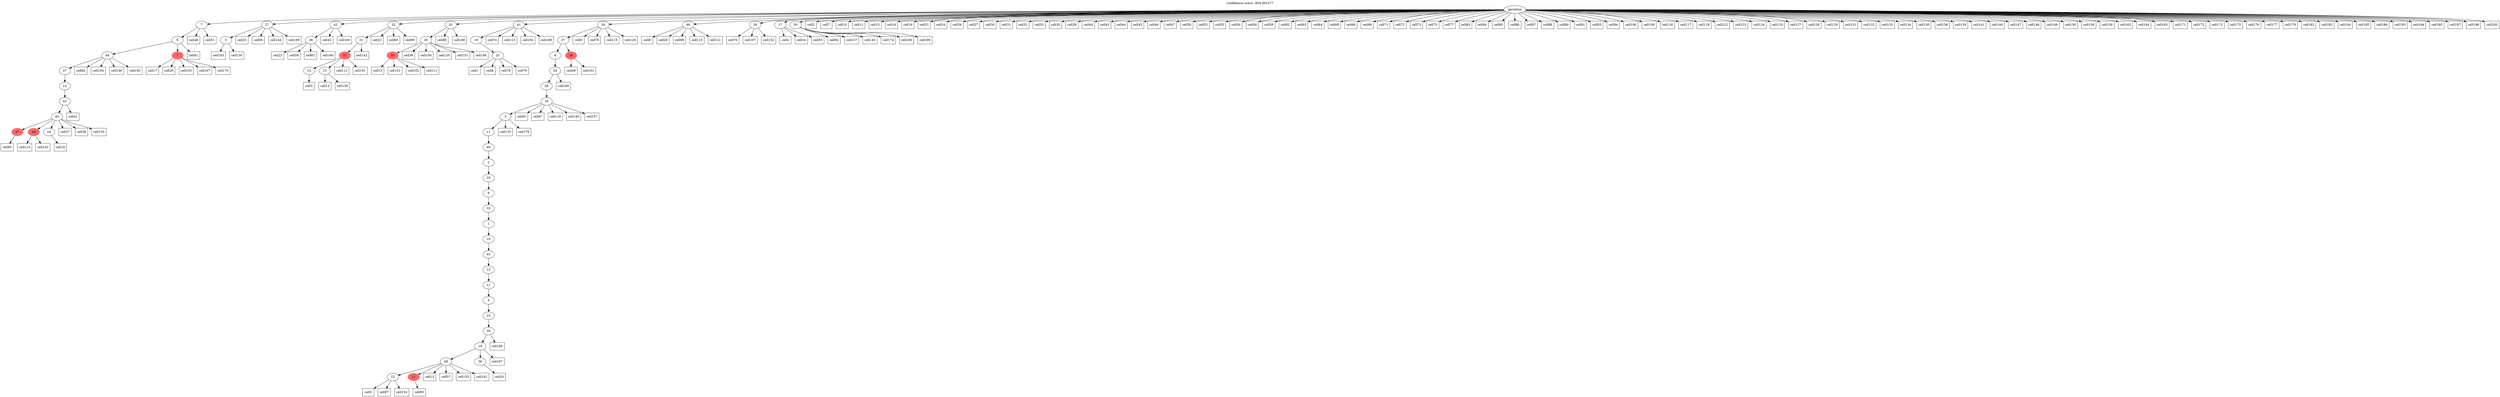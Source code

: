 digraph g {
	"53" -> "54";
	"54" [color=indianred1, style=filled, label="47"];
	"53" -> "55";
	"55" [color=indianred1, style=filled, label="44"];
	"53" -> "56";
	"56" [label="24"];
	"52" -> "53";
	"53" [label="40"];
	"51" -> "52";
	"52" [label="43"];
	"50" -> "51";
	"51" [label="14"];
	"49" -> "50";
	"50" [label="47"];
	"48" -> "49";
	"49" [label="44"];
	"48" -> "57";
	"57" [color=indianred1, style=filled, label="7"];
	"47" -> "48";
	"48" [label="6"];
	"45" -> "46";
	"46" [label="5"];
	"40" -> "41";
	"41" [label="38"];
	"36" -> "37";
	"37" [label="12"];
	"36" -> "38";
	"38" [label="15"];
	"35" -> "36";
	"36" [color=indianred1, style=filled, label="32"];
	"34" -> "35";
	"35" [label="31"];
	"32" -> "33";
	"33" [color=indianred1, style=filled, label="35"];
	"31" -> "32";
	"32" [label="30"];
	"29" -> "30";
	"30" [label="25"];
	"28" -> "29";
	"29" [label="19"];
	"23" -> "24";
	"24" [label="22"];
	"23" -> "25";
	"25" [color=indianred1, style=filled, label="11"];
	"22" -> "23";
	"23" [label="48"];
	"22" -> "26";
	"26" [label="36"];
	"21" -> "22";
	"22" [label="18"];
	"20" -> "21";
	"21" [label="29"];
	"19" -> "20";
	"20" [label="23"];
	"18" -> "19";
	"19" [label="4"];
	"17" -> "18";
	"18" [label="21"];
	"16" -> "17";
	"17" [label="13"];
	"15" -> "16";
	"16" [label="45"];
	"14" -> "15";
	"15" [label="10"];
	"13" -> "14";
	"14" [label="1"];
	"12" -> "13";
	"13" [label="33"];
	"11" -> "12";
	"12" [label="9"];
	"10" -> "11";
	"11" [label="20"];
	"9" -> "10";
	"10" [label="2"];
	"8" -> "9";
	"9" [label="49"];
	"7" -> "8";
	"8" [label="11"];
	"6" -> "7";
	"7" [label="3"];
	"5" -> "6";
	"6" [label="16"];
	"4" -> "5";
	"5" [label="28"];
	"3" -> "4";
	"4" [label="34"];
	"2" -> "3";
	"3" [label="8"];
	"2" -> "27";
	"27" [color=indianred1, style=filled, label="26"];
	"1" -> "2";
	"2" [label="37"];
	"0" -> "1";
	"1" [label="26"];
	"0" -> "28";
	"28" [label="41"];
	"0" -> "31";
	"31" [label="35"];
	"0" -> "34";
	"34" [label="32"];
	"0" -> "39";
	"39" [label="46"];
	"0" -> "40";
	"40" [label="42"];
	"0" -> "42";
	"42" [label="39"];
	"0" -> "43";
	"43" [label="17"];
	"0" -> "44";
	"44" [label="50"];
	"0" -> "45";
	"45" [label="27"];
	"0" -> "47";
	"47" [label="7"];
	"0" [label="germline"];
	"30" -> "cell1";
	"cell1" [shape=box];
	"0" -> "cell2";
	"cell2" [shape=box];
	"37" -> "cell3";
	"cell3" [shape=box];
	"43" -> "cell4";
	"cell4" [shape=box];
	"24" -> "cell5";
	"cell5" [shape=box];
	"30" -> "cell6";
	"cell6" [shape=box];
	"0" -> "cell7";
	"cell7" [shape=box];
	"39" -> "cell8";
	"cell8" [shape=box];
	"1" -> "cell9";
	"cell9" [shape=box];
	"0" -> "cell10";
	"cell10" [shape=box];
	"0" -> "cell11";
	"cell11" [shape=box];
	"23" -> "cell12";
	"cell12" [shape=box];
	"33" -> "cell13";
	"cell13" [shape=box];
	"38" -> "cell14";
	"cell14" [shape=box];
	"0" -> "cell15";
	"cell15" [shape=box];
	"0" -> "cell16";
	"cell16" [shape=box];
	"57" -> "cell17";
	"cell17" [shape=box];
	"56" -> "cell18";
	"cell18" [shape=box];
	"0" -> "cell19";
	"cell19" [shape=box];
	"26" -> "cell20";
	"cell20" [shape=box];
	"0" -> "cell21";
	"cell21" [shape=box];
	"41" -> "cell22";
	"cell22" [shape=box];
	"34" -> "cell23";
	"cell23" [shape=box];
	"0" -> "cell24";
	"cell24" [shape=box];
	"45" -> "cell25";
	"cell25" [shape=box];
	"0" -> "cell26";
	"cell26" [shape=box];
	"0" -> "cell27";
	"cell27" [shape=box];
	"39" -> "cell28";
	"cell28" [shape=box];
	"57" -> "cell29";
	"cell29" [shape=box];
	"0" -> "cell30";
	"cell30" [shape=box];
	"0" -> "cell31";
	"cell31" [shape=box];
	"0" -> "cell32";
	"cell32" [shape=box];
	"0" -> "cell33";
	"cell33" [shape=box];
	"43" -> "cell34";
	"cell34" [shape=box];
	"0" -> "cell35";
	"cell35" [shape=box];
	"32" -> "cell36";
	"cell36" [shape=box];
	"53" -> "cell37";
	"cell37" [shape=box];
	"0" -> "cell38";
	"cell38" [shape=box];
	"53" -> "cell39";
	"cell39" [shape=box];
	"0" -> "cell40";
	"cell40" [shape=box];
	"52" -> "cell41";
	"cell41" [shape=box];
	"40" -> "cell42";
	"cell42" [shape=box];
	"0" -> "cell43";
	"cell43" [shape=box];
	"0" -> "cell44";
	"cell44" [shape=box];
	"0" -> "cell45";
	"cell45" [shape=box];
	"0" -> "cell46";
	"cell46" [shape=box];
	"0" -> "cell47";
	"cell47" [shape=box];
	"47" -> "cell48";
	"cell48" [shape=box];
	"27" -> "cell49";
	"cell49" [shape=box];
	"0" -> "cell50";
	"cell50" [shape=box];
	"47" -> "cell51";
	"cell51" [shape=box];
	"0" -> "cell52";
	"cell52" [shape=box];
	"0" -> "cell53";
	"cell53" [shape=box];
	"0" -> "cell54";
	"cell54" [shape=box];
	"43" -> "cell55";
	"cell55" [shape=box];
	"0" -> "cell56";
	"cell56" [shape=box];
	"23" -> "cell57";
	"cell57" [shape=box];
	"41" -> "cell58";
	"cell58" [shape=box];
	"0" -> "cell59";
	"cell59" [shape=box];
	"34" -> "cell60";
	"cell60" [shape=box];
	"41" -> "cell61";
	"cell61" [shape=box];
	"0" -> "cell62";
	"cell62" [shape=box];
	"0" -> "cell63";
	"cell63" [shape=box];
	"0" -> "cell64";
	"cell64" [shape=box];
	"6" -> "cell65";
	"cell65" [shape=box];
	"0" -> "cell66";
	"cell66" [shape=box];
	"6" -> "cell67";
	"cell67" [shape=box];
	"0" -> "cell68";
	"cell68" [shape=box];
	"0" -> "cell69";
	"cell69" [shape=box];
	"42" -> "cell70";
	"cell70" [shape=box];
	"0" -> "cell71";
	"cell71" [shape=box];
	"0" -> "cell72";
	"cell72" [shape=box];
	"0" -> "cell73";
	"cell73" [shape=box];
	"28" -> "cell74";
	"cell74" [shape=box];
	"0" -> "cell75";
	"cell75" [shape=box];
	"1" -> "cell76";
	"cell76" [shape=box];
	"0" -> "cell77";
	"cell77" [shape=box];
	"30" -> "cell78";
	"cell78" [shape=box];
	"30" -> "cell79";
	"cell79" [shape=box];
	"31" -> "cell80";
	"cell80" [shape=box];
	"48" -> "cell81";
	"cell81" [shape=box];
	"49" -> "cell82";
	"cell82" [shape=box];
	"0" -> "cell83";
	"cell83" [shape=box];
	"0" -> "cell84";
	"cell84" [shape=box];
	"0" -> "cell85";
	"cell85" [shape=box];
	"0" -> "cell86";
	"cell86" [shape=box];
	"0" -> "cell87";
	"cell87" [shape=box];
	"0" -> "cell88";
	"cell88" [shape=box];
	"0" -> "cell89";
	"cell89" [shape=box];
	"25" -> "cell90";
	"cell90" [shape=box];
	"0" -> "cell91";
	"cell91" [shape=box];
	"44" -> "cell92";
	"cell92" [shape=box];
	"0" -> "cell93";
	"cell93" [shape=box];
	"0" -> "cell94";
	"cell94" [shape=box];
	"54" -> "cell95";
	"cell95" [shape=box];
	"45" -> "cell96";
	"cell96" [shape=box];
	"24" -> "cell97";
	"cell97" [shape=box];
	"34" -> "cell98";
	"cell98" [shape=box];
	"39" -> "cell99";
	"cell99" [shape=box];
	"40" -> "cell100";
	"cell100" [shape=box];
	"33" -> "cell101";
	"cell101" [shape=box];
	"33" -> "cell102";
	"cell102" [shape=box];
	"46" -> "cell103";
	"cell103" [shape=box];
	"49" -> "cell104";
	"cell104" [shape=box];
	"57" -> "cell105";
	"cell105" [shape=box];
	"0" -> "cell106";
	"cell106" [shape=box];
	"42" -> "cell107";
	"cell107" [shape=box];
	"0" -> "cell108";
	"cell108" [shape=box];
	"32" -> "cell109";
	"cell109" [shape=box];
	"39" -> "cell110";
	"cell110" [shape=box];
	"33" -> "cell111";
	"cell111" [shape=box];
	"36" -> "cell112";
	"cell112" [shape=box];
	"28" -> "cell113";
	"cell113" [shape=box];
	"55" -> "cell114";
	"cell114" [shape=box];
	"1" -> "cell115";
	"cell115" [shape=box];
	"0" -> "cell116";
	"cell116" [shape=box];
	"0" -> "cell117";
	"cell117" [shape=box];
	"0" -> "cell118";
	"cell118" [shape=box];
	"6" -> "cell119";
	"cell119" [shape=box];
	"32" -> "cell120";
	"cell120" [shape=box];
	"39" -> "cell121";
	"cell121" [shape=box];
	"0" -> "cell122";
	"cell122" [shape=box];
	"0" -> "cell123";
	"cell123" [shape=box];
	"0" -> "cell124";
	"cell124" [shape=box];
	"0" -> "cell125";
	"cell125" [shape=box];
	"1" -> "cell126";
	"cell126" [shape=box];
	"0" -> "cell127";
	"cell127" [shape=box];
	"0" -> "cell128";
	"cell128" [shape=box];
	"0" -> "cell129";
	"cell129" [shape=box];
	"46" -> "cell130";
	"cell130" [shape=box];
	"0" -> "cell131";
	"cell131" [shape=box];
	"0" -> "cell132";
	"cell132" [shape=box];
	"0" -> "cell133";
	"cell133" [shape=box];
	"0" -> "cell134";
	"cell134" [shape=box];
	"7" -> "cell135";
	"cell135" [shape=box];
	"0" -> "cell136";
	"cell136" [shape=box];
	"44" -> "cell137";
	"cell137" [shape=box];
	"0" -> "cell138";
	"cell138" [shape=box];
	"0" -> "cell139";
	"cell139" [shape=box];
	"6" -> "cell140";
	"cell140" [shape=box];
	"0" -> "cell141";
	"cell141" [shape=box];
	"35" -> "cell142";
	"cell142" [shape=box];
	"55" -> "cell143";
	"cell143" [shape=box];
	"45" -> "cell144";
	"cell144" [shape=box];
	"44" -> "cell145";
	"cell145" [shape=box];
	"0" -> "cell146";
	"cell146" [shape=box];
	"0" -> "cell147";
	"cell147" [shape=box];
	"0" -> "cell148";
	"cell148" [shape=box];
	"0" -> "cell149";
	"cell149" [shape=box];
	"0" -> "cell150";
	"cell150" [shape=box];
	"32" -> "cell151";
	"cell151" [shape=box];
	"42" -> "cell152";
	"cell152" [shape=box];
	"23" -> "cell153";
	"cell153" [shape=box];
	"24" -> "cell154";
	"cell154" [shape=box];
	"53" -> "cell155";
	"cell155" [shape=box];
	"0" -> "cell156";
	"cell156" [shape=box];
	"6" -> "cell157";
	"cell157" [shape=box];
	"0" -> "cell158";
	"cell158" [shape=box];
	"38" -> "cell159";
	"cell159" [shape=box];
	"41" -> "cell160";
	"cell160" [shape=box];
	"27" -> "cell161";
	"cell161" [shape=box];
	"28" -> "cell162";
	"cell162" [shape=box];
	"0" -> "cell163";
	"cell163" [shape=box];
	"0" -> "cell164";
	"cell164" [shape=box];
	"0" -> "cell165";
	"cell165" [shape=box];
	"49" -> "cell166";
	"cell166" [shape=box];
	"57" -> "cell167";
	"cell167" [shape=box];
	"31" -> "cell168";
	"cell168" [shape=box];
	"4" -> "cell169";
	"cell169" [shape=box];
	"57" -> "cell170";
	"cell170" [shape=box];
	"0" -> "cell171";
	"cell171" [shape=box];
	"0" -> "cell172";
	"cell172" [shape=box];
	"0" -> "cell173";
	"cell173" [shape=box];
	"44" -> "cell174";
	"cell174" [shape=box];
	"0" -> "cell175";
	"cell175" [shape=box];
	"0" -> "cell176";
	"cell176" [shape=box];
	"0" -> "cell177";
	"cell177" [shape=box];
	"7" -> "cell178";
	"cell178" [shape=box];
	"0" -> "cell179";
	"cell179" [shape=box];
	"44" -> "cell180";
	"cell180" [shape=box];
	"36" -> "cell181";
	"cell181" [shape=box];
	"0" -> "cell182";
	"cell182" [shape=box];
	"0" -> "cell183";
	"cell183" [shape=box];
	"0" -> "cell184";
	"cell184" [shape=box];
	"0" -> "cell185";
	"cell185" [shape=box];
	"0" -> "cell186";
	"cell186" [shape=box];
	"22" -> "cell187";
	"cell187" [shape=box];
	"28" -> "cell188";
	"cell188" [shape=box];
	"21" -> "cell189";
	"cell189" [shape=box];
	"44" -> "cell190";
	"cell190" [shape=box];
	"23" -> "cell191";
	"cell191" [shape=box];
	"49" -> "cell192";
	"cell192" [shape=box];
	"0" -> "cell193";
	"cell193" [shape=box];
	"0" -> "cell194";
	"cell194" [shape=box];
	"0" -> "cell195";
	"cell195" [shape=box];
	"32" -> "cell196";
	"cell196" [shape=box];
	"0" -> "cell197";
	"cell197" [shape=box];
	"0" -> "cell198";
	"cell198" [shape=box];
	"45" -> "cell199";
	"cell199" [shape=box];
	"0" -> "cell200";
	"cell200" [shape=box];
	labelloc="t";
	label="Confidence score: -804.962477";
}
